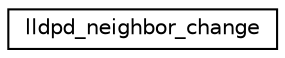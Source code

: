 digraph G
{
  edge [fontname="Helvetica",fontsize="10",labelfontname="Helvetica",labelfontsize="10"];
  node [fontname="Helvetica",fontsize="10",shape=record];
  rankdir="LR";
  Node1 [label="lldpd_neighbor_change",height=0.2,width=0.4,color="black", fillcolor="white", style="filled",URL="$structlldpd__neighbor__change.html"];
}
